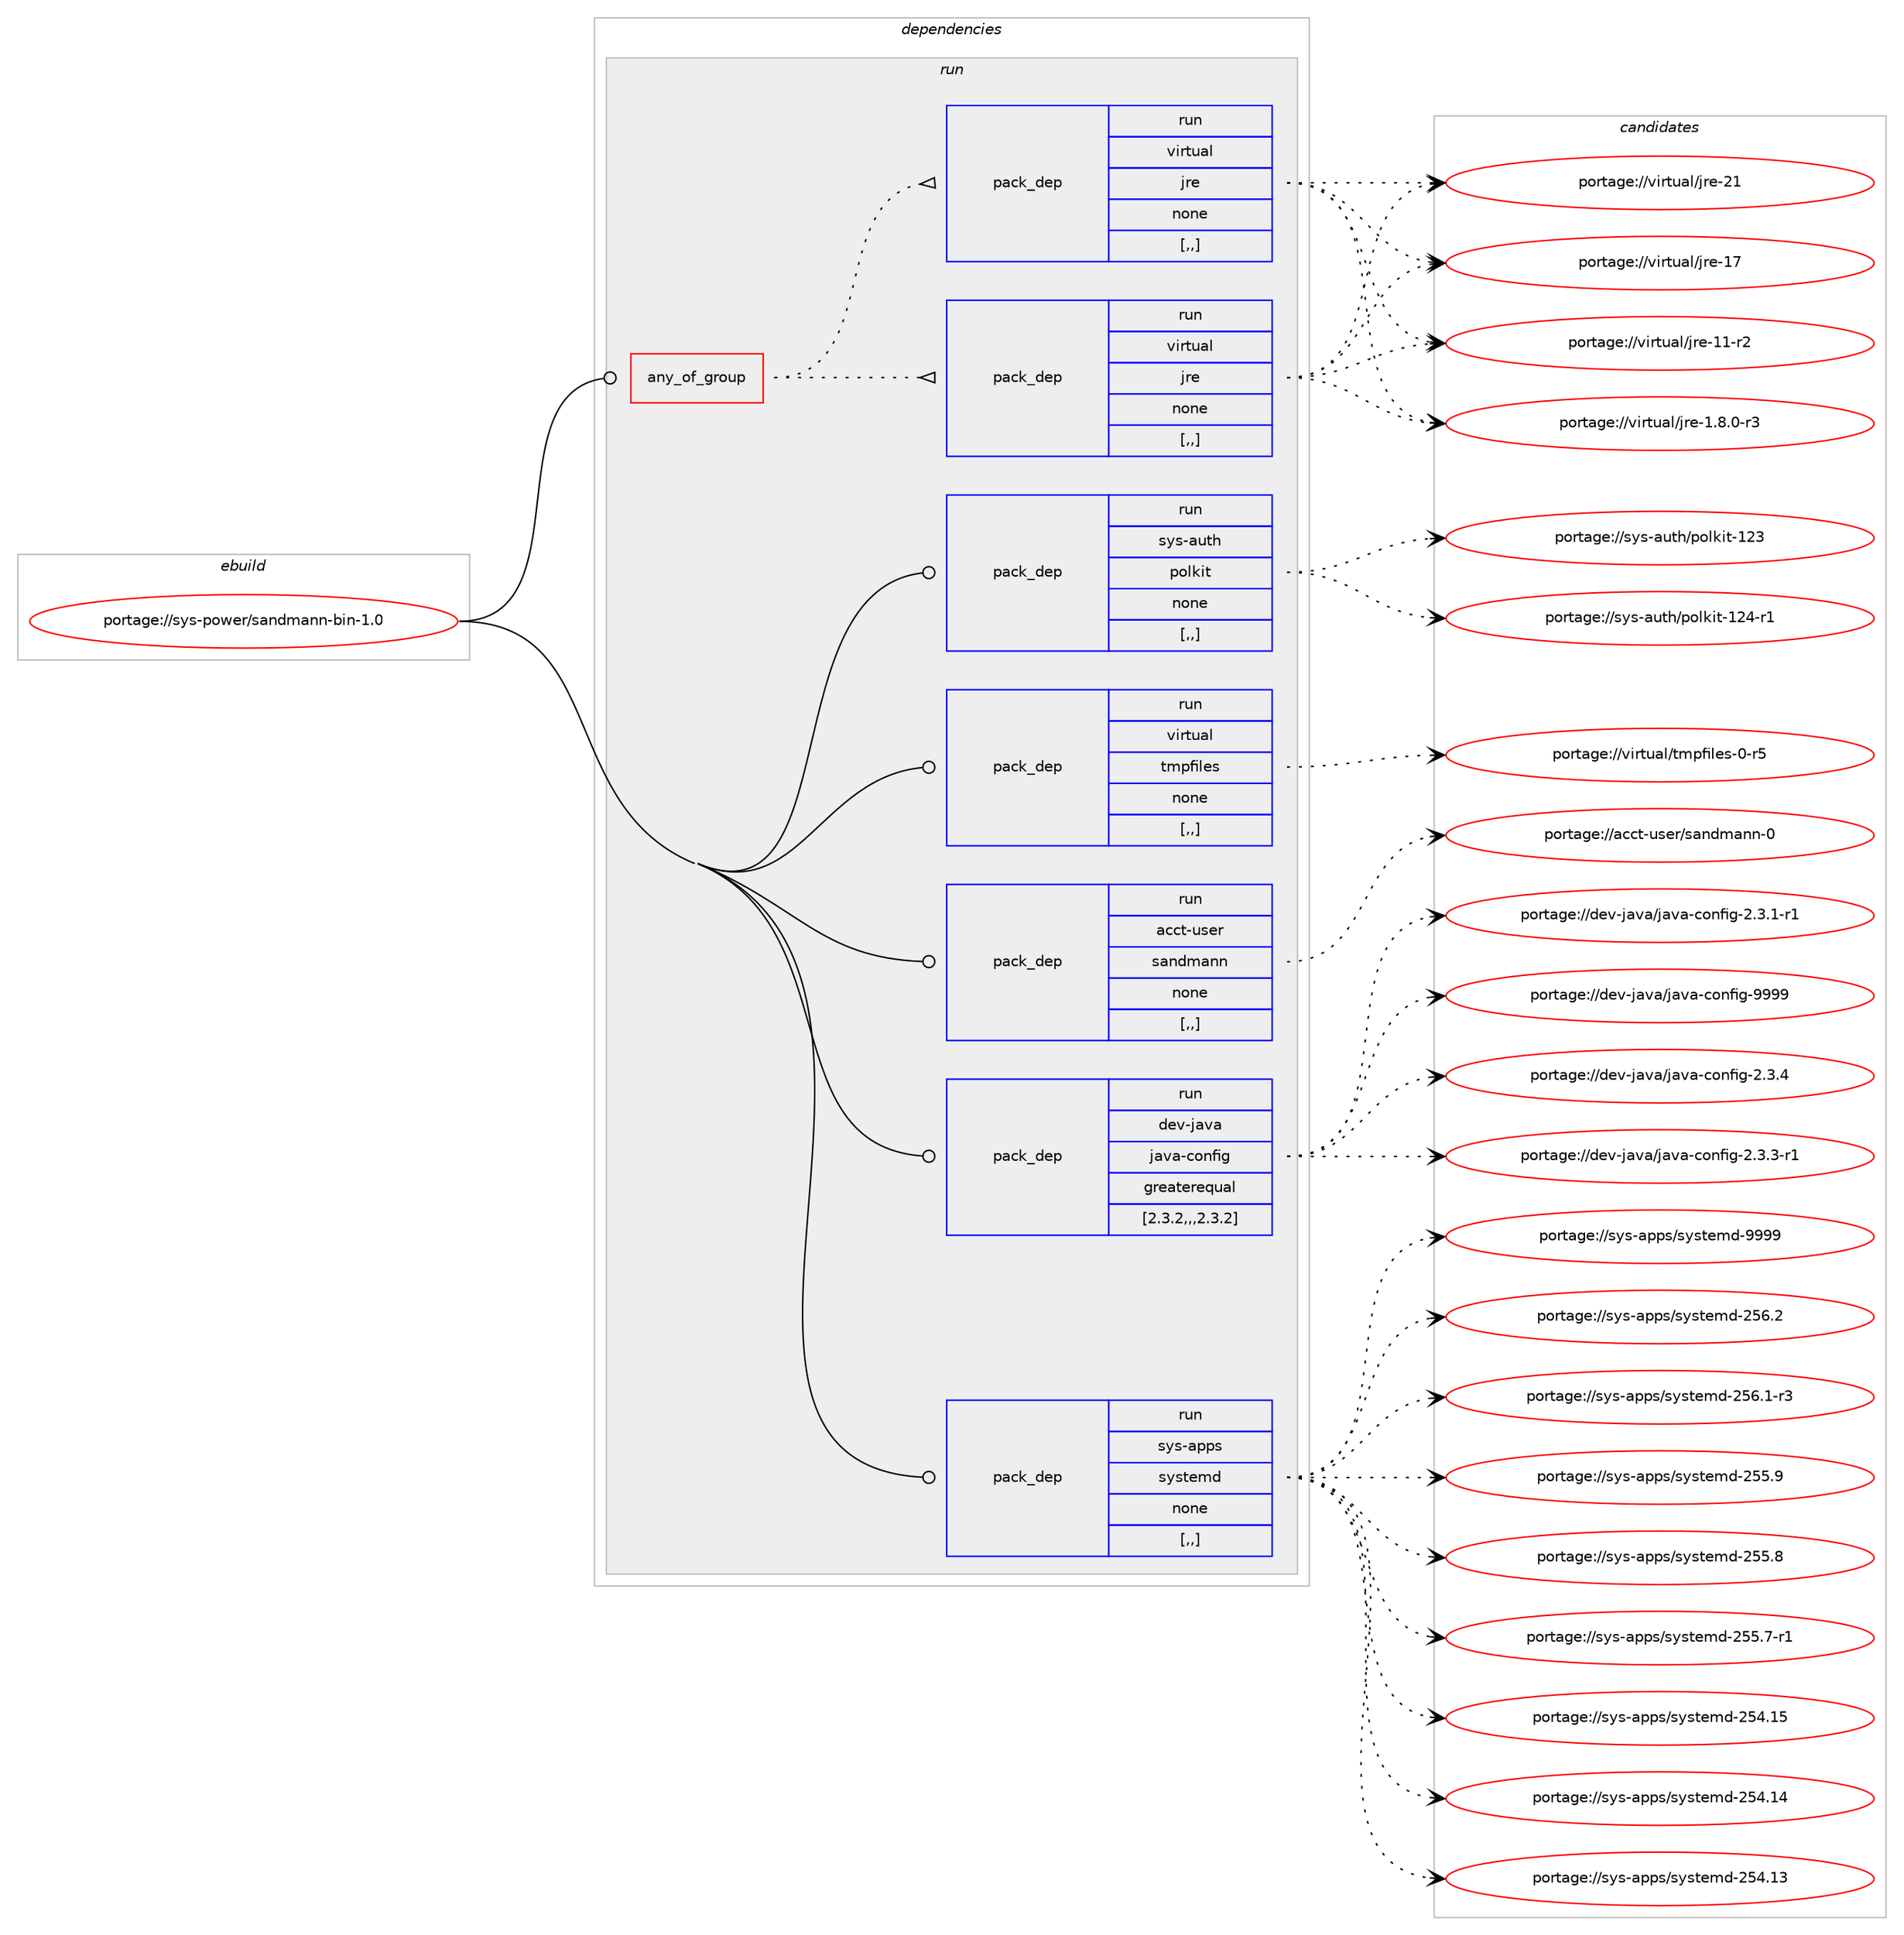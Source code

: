 digraph prolog {

# *************
# Graph options
# *************

newrank=true;
concentrate=true;
compound=true;
graph [rankdir=LR,fontname=Helvetica,fontsize=10,ranksep=1.5];#, ranksep=2.5, nodesep=0.2];
edge  [arrowhead=vee];
node  [fontname=Helvetica,fontsize=10];

# **********
# The ebuild
# **********

subgraph cluster_leftcol {
color=gray;
label=<<i>ebuild</i>>;
id [label="portage://sys-power/sandmann-bin-1.0", color=red, width=4, href="../sys-power/sandmann-bin-1.0.svg"];
}

# ****************
# The dependencies
# ****************

subgraph cluster_midcol {
color=gray;
label=<<i>dependencies</i>>;
subgraph cluster_compile {
fillcolor="#eeeeee";
style=filled;
label=<<i>compile</i>>;
}
subgraph cluster_compileandrun {
fillcolor="#eeeeee";
style=filled;
label=<<i>compile and run</i>>;
}
subgraph cluster_run {
fillcolor="#eeeeee";
style=filled;
label=<<i>run</i>>;
subgraph any2784 {
dependency440485 [label=<<TABLE BORDER="0" CELLBORDER="1" CELLSPACING="0" CELLPADDING="4"><TR><TD CELLPADDING="10">any_of_group</TD></TR></TABLE>>, shape=none, color=red];subgraph pack319853 {
dependency440486 [label=<<TABLE BORDER="0" CELLBORDER="1" CELLSPACING="0" CELLPADDING="4" WIDTH="220"><TR><TD ROWSPAN="6" CELLPADDING="30">pack_dep</TD></TR><TR><TD WIDTH="110">run</TD></TR><TR><TD>virtual</TD></TR><TR><TD>jre</TD></TR><TR><TD>none</TD></TR><TR><TD>[,,]</TD></TR></TABLE>>, shape=none, color=blue];
}
dependency440485:e -> dependency440486:w [weight=20,style="dotted",arrowhead="oinv"];
subgraph pack319854 {
dependency440487 [label=<<TABLE BORDER="0" CELLBORDER="1" CELLSPACING="0" CELLPADDING="4" WIDTH="220"><TR><TD ROWSPAN="6" CELLPADDING="30">pack_dep</TD></TR><TR><TD WIDTH="110">run</TD></TR><TR><TD>virtual</TD></TR><TR><TD>jre</TD></TR><TR><TD>none</TD></TR><TR><TD>[,,]</TD></TR></TABLE>>, shape=none, color=blue];
}
dependency440485:e -> dependency440487:w [weight=20,style="dotted",arrowhead="oinv"];
}
id:e -> dependency440485:w [weight=20,style="solid",arrowhead="odot"];
subgraph pack319855 {
dependency440488 [label=<<TABLE BORDER="0" CELLBORDER="1" CELLSPACING="0" CELLPADDING="4" WIDTH="220"><TR><TD ROWSPAN="6" CELLPADDING="30">pack_dep</TD></TR><TR><TD WIDTH="110">run</TD></TR><TR><TD>acct-user</TD></TR><TR><TD>sandmann</TD></TR><TR><TD>none</TD></TR><TR><TD>[,,]</TD></TR></TABLE>>, shape=none, color=blue];
}
id:e -> dependency440488:w [weight=20,style="solid",arrowhead="odot"];
subgraph pack319856 {
dependency440489 [label=<<TABLE BORDER="0" CELLBORDER="1" CELLSPACING="0" CELLPADDING="4" WIDTH="220"><TR><TD ROWSPAN="6" CELLPADDING="30">pack_dep</TD></TR><TR><TD WIDTH="110">run</TD></TR><TR><TD>dev-java</TD></TR><TR><TD>java-config</TD></TR><TR><TD>greaterequal</TD></TR><TR><TD>[2.3.2,,,2.3.2]</TD></TR></TABLE>>, shape=none, color=blue];
}
id:e -> dependency440489:w [weight=20,style="solid",arrowhead="odot"];
subgraph pack319857 {
dependency440490 [label=<<TABLE BORDER="0" CELLBORDER="1" CELLSPACING="0" CELLPADDING="4" WIDTH="220"><TR><TD ROWSPAN="6" CELLPADDING="30">pack_dep</TD></TR><TR><TD WIDTH="110">run</TD></TR><TR><TD>sys-apps</TD></TR><TR><TD>systemd</TD></TR><TR><TD>none</TD></TR><TR><TD>[,,]</TD></TR></TABLE>>, shape=none, color=blue];
}
id:e -> dependency440490:w [weight=20,style="solid",arrowhead="odot"];
subgraph pack319858 {
dependency440491 [label=<<TABLE BORDER="0" CELLBORDER="1" CELLSPACING="0" CELLPADDING="4" WIDTH="220"><TR><TD ROWSPAN="6" CELLPADDING="30">pack_dep</TD></TR><TR><TD WIDTH="110">run</TD></TR><TR><TD>sys-auth</TD></TR><TR><TD>polkit</TD></TR><TR><TD>none</TD></TR><TR><TD>[,,]</TD></TR></TABLE>>, shape=none, color=blue];
}
id:e -> dependency440491:w [weight=20,style="solid",arrowhead="odot"];
subgraph pack319859 {
dependency440492 [label=<<TABLE BORDER="0" CELLBORDER="1" CELLSPACING="0" CELLPADDING="4" WIDTH="220"><TR><TD ROWSPAN="6" CELLPADDING="30">pack_dep</TD></TR><TR><TD WIDTH="110">run</TD></TR><TR><TD>virtual</TD></TR><TR><TD>tmpfiles</TD></TR><TR><TD>none</TD></TR><TR><TD>[,,]</TD></TR></TABLE>>, shape=none, color=blue];
}
id:e -> dependency440492:w [weight=20,style="solid",arrowhead="odot"];
}
}

# **************
# The candidates
# **************

subgraph cluster_choices {
rank=same;
color=gray;
label=<<i>candidates</i>>;

subgraph choice319853 {
color=black;
nodesep=1;
choice1181051141161179710847106114101455049 [label="portage://virtual/jre-21", color=red, width=4,href="../virtual/jre-21.svg"];
choice1181051141161179710847106114101454955 [label="portage://virtual/jre-17", color=red, width=4,href="../virtual/jre-17.svg"];
choice11810511411611797108471061141014549494511450 [label="portage://virtual/jre-11-r2", color=red, width=4,href="../virtual/jre-11-r2.svg"];
choice11810511411611797108471061141014549465646484511451 [label="portage://virtual/jre-1.8.0-r3", color=red, width=4,href="../virtual/jre-1.8.0-r3.svg"];
dependency440486:e -> choice1181051141161179710847106114101455049:w [style=dotted,weight="100"];
dependency440486:e -> choice1181051141161179710847106114101454955:w [style=dotted,weight="100"];
dependency440486:e -> choice11810511411611797108471061141014549494511450:w [style=dotted,weight="100"];
dependency440486:e -> choice11810511411611797108471061141014549465646484511451:w [style=dotted,weight="100"];
}
subgraph choice319854 {
color=black;
nodesep=1;
choice1181051141161179710847106114101455049 [label="portage://virtual/jre-21", color=red, width=4,href="../virtual/jre-21.svg"];
choice1181051141161179710847106114101454955 [label="portage://virtual/jre-17", color=red, width=4,href="../virtual/jre-17.svg"];
choice11810511411611797108471061141014549494511450 [label="portage://virtual/jre-11-r2", color=red, width=4,href="../virtual/jre-11-r2.svg"];
choice11810511411611797108471061141014549465646484511451 [label="portage://virtual/jre-1.8.0-r3", color=red, width=4,href="../virtual/jre-1.8.0-r3.svg"];
dependency440487:e -> choice1181051141161179710847106114101455049:w [style=dotted,weight="100"];
dependency440487:e -> choice1181051141161179710847106114101454955:w [style=dotted,weight="100"];
dependency440487:e -> choice11810511411611797108471061141014549494511450:w [style=dotted,weight="100"];
dependency440487:e -> choice11810511411611797108471061141014549465646484511451:w [style=dotted,weight="100"];
}
subgraph choice319855 {
color=black;
nodesep=1;
choice979999116451171151011144711597110100109971101104548 [label="portage://acct-user/sandmann-0", color=red, width=4,href="../acct-user/sandmann-0.svg"];
dependency440488:e -> choice979999116451171151011144711597110100109971101104548:w [style=dotted,weight="100"];
}
subgraph choice319856 {
color=black;
nodesep=1;
choice10010111845106971189747106971189745991111101021051034557575757 [label="portage://dev-java/java-config-9999", color=red, width=4,href="../dev-java/java-config-9999.svg"];
choice1001011184510697118974710697118974599111110102105103455046514652 [label="portage://dev-java/java-config-2.3.4", color=red, width=4,href="../dev-java/java-config-2.3.4.svg"];
choice10010111845106971189747106971189745991111101021051034550465146514511449 [label="portage://dev-java/java-config-2.3.3-r1", color=red, width=4,href="../dev-java/java-config-2.3.3-r1.svg"];
choice10010111845106971189747106971189745991111101021051034550465146494511449 [label="portage://dev-java/java-config-2.3.1-r1", color=red, width=4,href="../dev-java/java-config-2.3.1-r1.svg"];
dependency440489:e -> choice10010111845106971189747106971189745991111101021051034557575757:w [style=dotted,weight="100"];
dependency440489:e -> choice1001011184510697118974710697118974599111110102105103455046514652:w [style=dotted,weight="100"];
dependency440489:e -> choice10010111845106971189747106971189745991111101021051034550465146514511449:w [style=dotted,weight="100"];
dependency440489:e -> choice10010111845106971189747106971189745991111101021051034550465146494511449:w [style=dotted,weight="100"];
}
subgraph choice319857 {
color=black;
nodesep=1;
choice1151211154597112112115471151211151161011091004557575757 [label="portage://sys-apps/systemd-9999", color=red, width=4,href="../sys-apps/systemd-9999.svg"];
choice115121115459711211211547115121115116101109100455053544650 [label="portage://sys-apps/systemd-256.2", color=red, width=4,href="../sys-apps/systemd-256.2.svg"];
choice1151211154597112112115471151211151161011091004550535446494511451 [label="portage://sys-apps/systemd-256.1-r3", color=red, width=4,href="../sys-apps/systemd-256.1-r3.svg"];
choice115121115459711211211547115121115116101109100455053534657 [label="portage://sys-apps/systemd-255.9", color=red, width=4,href="../sys-apps/systemd-255.9.svg"];
choice115121115459711211211547115121115116101109100455053534656 [label="portage://sys-apps/systemd-255.8", color=red, width=4,href="../sys-apps/systemd-255.8.svg"];
choice1151211154597112112115471151211151161011091004550535346554511449 [label="portage://sys-apps/systemd-255.7-r1", color=red, width=4,href="../sys-apps/systemd-255.7-r1.svg"];
choice11512111545971121121154711512111511610110910045505352464953 [label="portage://sys-apps/systemd-254.15", color=red, width=4,href="../sys-apps/systemd-254.15.svg"];
choice11512111545971121121154711512111511610110910045505352464952 [label="portage://sys-apps/systemd-254.14", color=red, width=4,href="../sys-apps/systemd-254.14.svg"];
choice11512111545971121121154711512111511610110910045505352464951 [label="portage://sys-apps/systemd-254.13", color=red, width=4,href="../sys-apps/systemd-254.13.svg"];
dependency440490:e -> choice1151211154597112112115471151211151161011091004557575757:w [style=dotted,weight="100"];
dependency440490:e -> choice115121115459711211211547115121115116101109100455053544650:w [style=dotted,weight="100"];
dependency440490:e -> choice1151211154597112112115471151211151161011091004550535446494511451:w [style=dotted,weight="100"];
dependency440490:e -> choice115121115459711211211547115121115116101109100455053534657:w [style=dotted,weight="100"];
dependency440490:e -> choice115121115459711211211547115121115116101109100455053534656:w [style=dotted,weight="100"];
dependency440490:e -> choice1151211154597112112115471151211151161011091004550535346554511449:w [style=dotted,weight="100"];
dependency440490:e -> choice11512111545971121121154711512111511610110910045505352464953:w [style=dotted,weight="100"];
dependency440490:e -> choice11512111545971121121154711512111511610110910045505352464952:w [style=dotted,weight="100"];
dependency440490:e -> choice11512111545971121121154711512111511610110910045505352464951:w [style=dotted,weight="100"];
}
subgraph choice319858 {
color=black;
nodesep=1;
choice115121115459711711610447112111108107105116454950524511449 [label="portage://sys-auth/polkit-124-r1", color=red, width=4,href="../sys-auth/polkit-124-r1.svg"];
choice11512111545971171161044711211110810710511645495051 [label="portage://sys-auth/polkit-123", color=red, width=4,href="../sys-auth/polkit-123.svg"];
dependency440491:e -> choice115121115459711711610447112111108107105116454950524511449:w [style=dotted,weight="100"];
dependency440491:e -> choice11512111545971171161044711211110810710511645495051:w [style=dotted,weight="100"];
}
subgraph choice319859 {
color=black;
nodesep=1;
choice118105114116117971084711610911210210510810111545484511453 [label="portage://virtual/tmpfiles-0-r5", color=red, width=4,href="../virtual/tmpfiles-0-r5.svg"];
dependency440492:e -> choice118105114116117971084711610911210210510810111545484511453:w [style=dotted,weight="100"];
}
}

}
